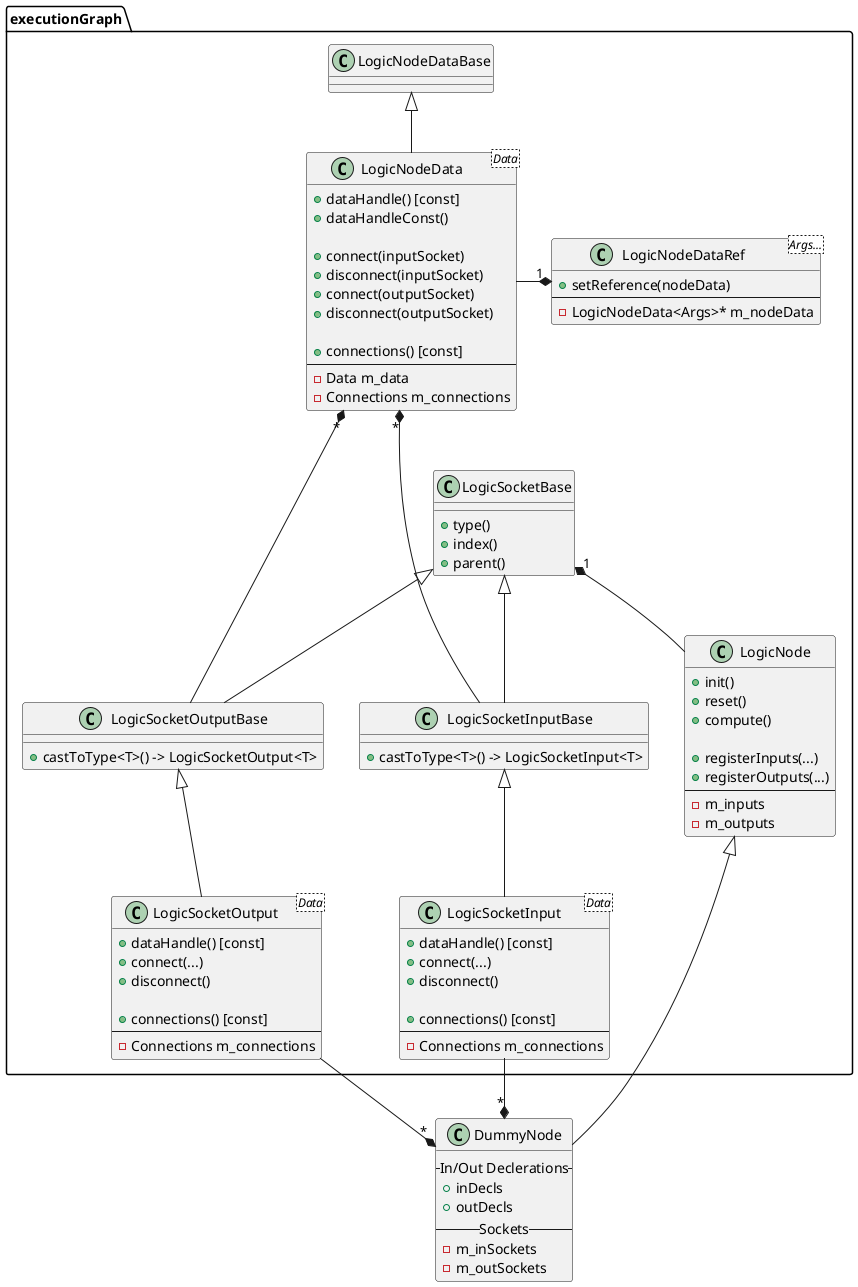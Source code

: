 
@startuml core
set namespaceSeparator ::
skinparam shadowing false
skinparam defaultFontName "Fira Code"

class DummyNode{
    --  In/Out Declerations --
    + inDecls
    + outDecls
    -- Sockets --
    - m_inSockets
    - m_outSockets
}

namespace executionGraph{

    class LogicNode{
        + init()
        + reset()
        + compute()

        + registerInputs(...)
        + registerOutputs(...)
        --
        - m_inputs
        - m_outputs
    }

    class LogicSocketInput<Data> {
        + dataHandle() [const]
        + connect(...)
        + disconnect()

        + connections() [const]
        --
        - Connections m_connections
    }

    class LogicSocketOutput<Data> {
        + dataHandle() [const]
        + connect(...)
        + disconnect()

        + connections() [const]
        --
        - Connections m_connections
    }

    class LogicSocketBase {
        + type()
        + index()
        + parent()
    }

    class LogicSocketInputBase {
        + castToType<T>() -> LogicSocketInput<T>
    }

    class LogicSocketOutputBase {
        + castToType<T>() -> LogicSocketOutput<T>
    }

    class LogicNodeData<Data>{
        + dataHandle() [const]
        + dataHandleConst()

        + connect(inputSocket)
        + disconnect(inputSocket)
        + connect(outputSocket)
        + disconnect(outputSocket)

        + connections() [const]
        --
        - Data m_data
        - Connections m_connections
    } 

    class LogicNodeDataRef<Args...>{
        + setReference(nodeData)
        --
        - LogicNodeData<Args>* m_nodeData
    } 

    class LogicNodeDataBase{

    }
}

DummyNode -up-|> executionGraph::LogicNode

executionGraph::LogicSocketInput -up-|> executionGraph::LogicSocketInputBase
executionGraph::LogicSocketOutput -up-|> executionGraph::LogicSocketOutputBase

executionGraph::LogicSocketInputBase -up-|> executionGraph::LogicSocketBase
executionGraph::LogicSocketOutputBase -up-|> executionGraph::LogicSocketBase
executionGraph::LogicSocketBase -[hidden]-> executionGraph::LogicNodeData
executionGraph::LogicSocketBase -up[hidden]-> executionGraph::LogicNodeData


DummyNode "*" *-up- executionGraph::LogicSocketInput
DummyNode "*" *-up- executionGraph::LogicSocketOutput

executionGraph::LogicSocketBase "1" *-down- executionGraph::LogicNode

executionGraph::LogicNodeData -up-|>  executionGraph::LogicNodeDataBase

executionGraph::LogicNodeData "*" *-down- executionGraph::LogicSocketInputBase
executionGraph::LogicNodeData "*" *-down- executionGraph::LogicSocketOutputBase

executionGraph::LogicNodeData -right-* "1" executionGraph::LogicNodeDataRef

@enduml